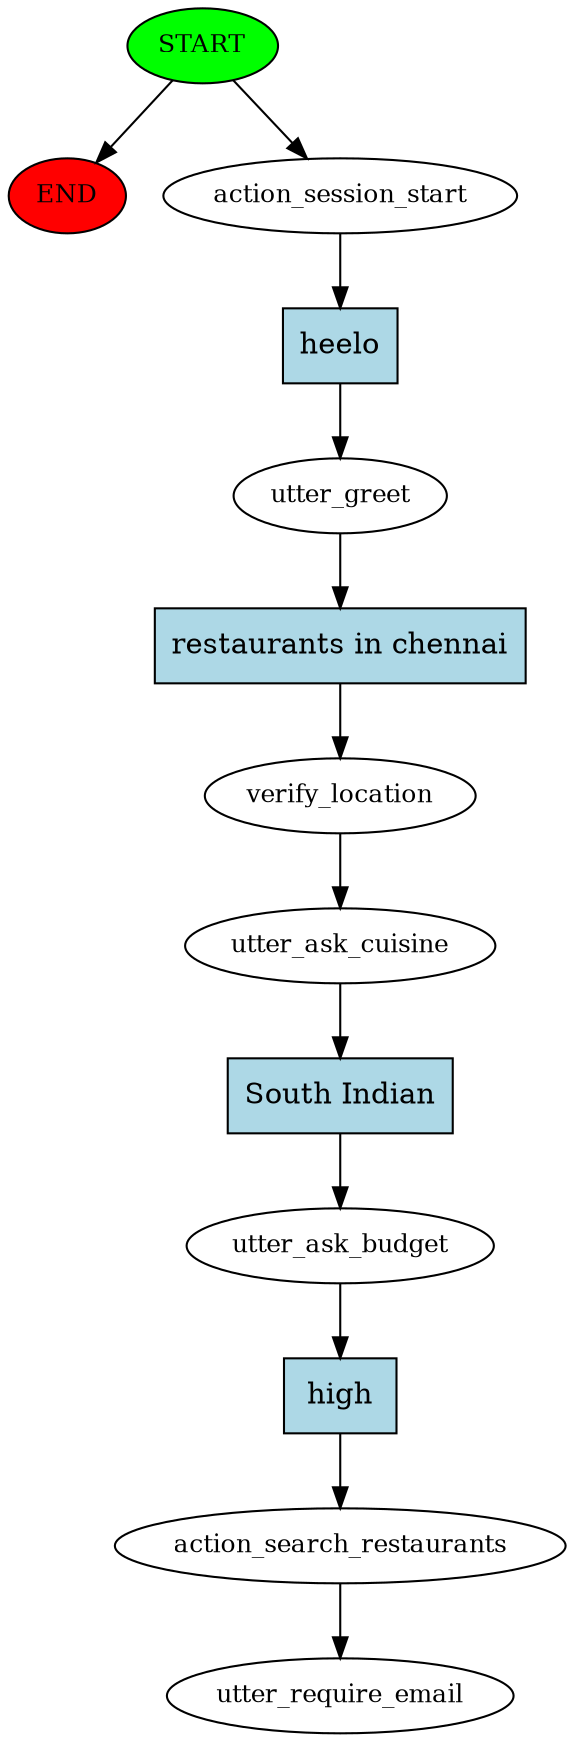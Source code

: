 digraph  {
0 [class="start active", fillcolor=green, fontsize=12, label=START, style=filled];
"-1" [class=end, fillcolor=red, fontsize=12, label=END, style=filled];
1 [class=active, fontsize=12, label=action_session_start];
2 [class=active, fontsize=12, label=utter_greet];
3 [class=active, fontsize=12, label=verify_location];
4 [class=active, fontsize=12, label=utter_ask_cuisine];
5 [class=active, fontsize=12, label=utter_ask_budget];
6 [class=active, fontsize=12, label=action_search_restaurants];
7 [class="dashed active", fontsize=12, label=utter_require_email];
8 [class="intent active", fillcolor=lightblue, label=heelo, shape=rect, style=filled];
9 [class="intent active", fillcolor=lightblue, label="restaurants in chennai", shape=rect, style=filled];
10 [class="intent active", fillcolor=lightblue, label="South Indian", shape=rect, style=filled];
11 [class="intent active", fillcolor=lightblue, label=high, shape=rect, style=filled];
0 -> "-1"  [class="", key=NONE, label=""];
0 -> 1  [class=active, key=NONE, label=""];
1 -> 8  [class=active, key=0];
2 -> 9  [class=active, key=0];
3 -> 4  [class=active, key=NONE, label=""];
4 -> 10  [class=active, key=0];
5 -> 11  [class=active, key=0];
6 -> 7  [class=active, key=NONE, label=""];
8 -> 2  [class=active, key=0];
9 -> 3  [class=active, key=0];
10 -> 5  [class=active, key=0];
11 -> 6  [class=active, key=0];
}

